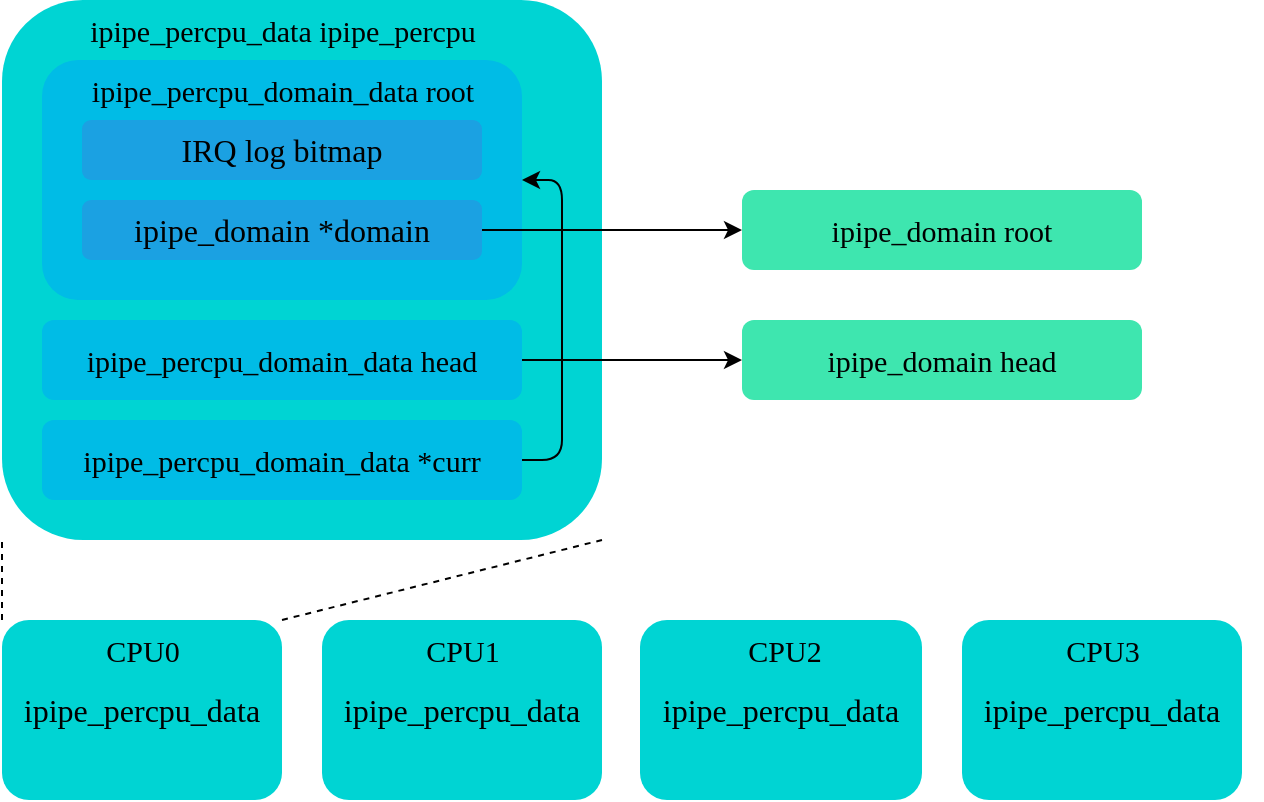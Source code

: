 <mxfile version="20.8.16" type="device"><diagram name="Page-1" id="0RmjcrKSJ0bgYXwa5yhU"><mxGraphModel dx="668" dy="637" grid="1" gridSize="10" guides="1" tooltips="1" connect="1" arrows="1" fold="1" page="1" pageScale="1" pageWidth="827" pageHeight="1169" math="0" shadow="0"><root><mxCell id="0"/><mxCell id="1" parent="0"/><mxCell id="Sw8evDKjZpZc5BdRN7Gm-6" value="" style="rounded=1;whiteSpace=wrap;html=1;fontFamily=Times New Roman;fontSize=16;fontColor=#000000;fillColor=#00D4D3;strokeColor=none;" parent="1" vertex="1"><mxGeometry x="20" y="100" width="300" height="270" as="geometry"/></mxCell><mxCell id="Sw8evDKjZpZc5BdRN7Gm-7" value="" style="rounded=1;whiteSpace=wrap;html=1;fillColor=#00BCE6;strokeColor=none;fontFamily=Times New Roman;fontSize=15;" parent="1" vertex="1"><mxGeometry x="40" y="130" width="240" height="120" as="geometry"/></mxCell><mxCell id="Sw8evDKjZpZc5BdRN7Gm-8" value="ipipe_percpu_data ipipe_percpu" style="text;html=1;align=center;verticalAlign=middle;resizable=0;points=[];autosize=1;strokeColor=none;fillColor=none;fontSize=15;fontFamily=Times New Roman;" parent="1" vertex="1"><mxGeometry x="50" y="100" width="220" height="30" as="geometry"/></mxCell><mxCell id="Sw8evDKjZpZc5BdRN7Gm-10" value="ipipe_percpu_domain_data *curr" style="rounded=1;whiteSpace=wrap;html=1;fillColor=#00BCE6;strokeColor=none;fontFamily=Times New Roman;fontSize=15;" parent="1" vertex="1"><mxGeometry x="40" y="310" width="240" height="40" as="geometry"/></mxCell><mxCell id="Sw8evDKjZpZc5BdRN7Gm-14" value="" style="endArrow=classic;html=1;rounded=1;fontFamily=Times New Roman;fontSize=15;exitX=1;exitY=0.5;exitDx=0;exitDy=0;entryX=1;entryY=0.5;entryDx=0;entryDy=0;" parent="1" source="Sw8evDKjZpZc5BdRN7Gm-10" target="Sw8evDKjZpZc5BdRN7Gm-7" edge="1"><mxGeometry width="50" height="50" relative="1" as="geometry"><mxPoint x="320" y="150" as="sourcePoint"/><mxPoint x="370" y="100" as="targetPoint"/><Array as="points"><mxPoint x="300" y="330"/><mxPoint x="300" y="190"/></Array></mxGeometry></mxCell><mxCell id="Sw8evDKjZpZc5BdRN7Gm-15" value="ipipe_percpu_domain_data root" style="text;html=1;align=center;verticalAlign=middle;resizable=0;points=[];autosize=1;strokeColor=none;fillColor=none;fontSize=15;fontFamily=Times New Roman;" parent="1" vertex="1"><mxGeometry x="55" y="130" width="210" height="30" as="geometry"/></mxCell><mxCell id="Sw8evDKjZpZc5BdRN7Gm-18" value="&lt;font&gt;IRQ log bitmap&lt;/font&gt;" style="rounded=1;whiteSpace=wrap;html=1;fontSize=16;fillColor=#1BA1E2;fontColor=#000000;strokeColor=none;fontFamily=Times New Roman;fontStyle=0;fillStyle=auto;gradientColor=none;container=0;" parent="1" vertex="1"><mxGeometry x="60" y="160" width="200" height="30" as="geometry"/></mxCell><mxCell id="VAeWjQTzUXXKa69CGSqZ-1" style="edgeStyle=orthogonalEdgeStyle;rounded=0;orthogonalLoop=1;jettySize=auto;html=1;exitX=1;exitY=0.5;exitDx=0;exitDy=0;entryX=0;entryY=0.5;entryDx=0;entryDy=0;" parent="1" source="Sw8evDKjZpZc5BdRN7Gm-19" target="VAeWjQTzUXXKa69CGSqZ-8" edge="1"><mxGeometry relative="1" as="geometry"><mxPoint x="400" y="210" as="targetPoint"/></mxGeometry></mxCell><mxCell id="Sw8evDKjZpZc5BdRN7Gm-19" value="&lt;font&gt;ipipe_domain *domain&lt;/font&gt;" style="rounded=1;whiteSpace=wrap;html=1;fontSize=16;fillColor=#1BA1E2;fontColor=#000000;strokeColor=none;fontFamily=Times New Roman;fontStyle=0;fillStyle=auto;gradientColor=none;container=0;" parent="1" vertex="1"><mxGeometry x="60" y="200" width="200" height="30" as="geometry"/></mxCell><mxCell id="VAeWjQTzUXXKa69CGSqZ-7" style="edgeStyle=orthogonalEdgeStyle;rounded=0;orthogonalLoop=1;jettySize=auto;html=1;exitX=1;exitY=0.5;exitDx=0;exitDy=0;entryX=0;entryY=0.5;entryDx=0;entryDy=0;" parent="1" source="Sw8evDKjZpZc5BdRN7Gm-22" target="VAeWjQTzUXXKa69CGSqZ-6" edge="1"><mxGeometry relative="1" as="geometry"/></mxCell><mxCell id="Sw8evDKjZpZc5BdRN7Gm-22" value="ipipe_percpu_domain_data head" style="rounded=1;whiteSpace=wrap;html=1;fillColor=#00BCE6;strokeColor=none;fontFamily=Times New Roman;fontSize=15;" parent="1" vertex="1"><mxGeometry x="40" y="260" width="240" height="40" as="geometry"/></mxCell><mxCell id="Sw8evDKjZpZc5BdRN7Gm-26" value="" style="group" parent="1" vertex="1" connectable="0"><mxGeometry x="20" y="410" width="140" height="90" as="geometry"/></mxCell><mxCell id="Sw8evDKjZpZc5BdRN7Gm-11" value="ipipe_percpu_data" style="rounded=1;whiteSpace=wrap;html=1;fontFamily=Times New Roman;fontSize=16;fontColor=#000000;fillColor=#00D4D3;strokeColor=none;" parent="Sw8evDKjZpZc5BdRN7Gm-26" vertex="1"><mxGeometry width="140" height="90" as="geometry"/></mxCell><mxCell id="VAeWjQTzUXXKa69CGSqZ-11" value="CPU0" style="text;html=1;align=center;verticalAlign=middle;resizable=0;points=[];autosize=1;strokeColor=none;fillColor=none;fontFamily=Times New Roman;fontSize=15;" parent="Sw8evDKjZpZc5BdRN7Gm-26" vertex="1"><mxGeometry x="40" width="60" height="30" as="geometry"/></mxCell><mxCell id="Sw8evDKjZpZc5BdRN7Gm-29" value="" style="group" parent="1" vertex="1" connectable="0"><mxGeometry x="180" y="410" width="140" height="90" as="geometry"/></mxCell><mxCell id="Sw8evDKjZpZc5BdRN7Gm-30" value="ipipe_percpu_data" style="rounded=1;whiteSpace=wrap;html=1;fontFamily=Times New Roman;fontSize=16;fontColor=#000000;fillColor=#00D4D3;strokeColor=none;" parent="Sw8evDKjZpZc5BdRN7Gm-29" vertex="1"><mxGeometry width="140" height="90" as="geometry"/></mxCell><mxCell id="VAeWjQTzUXXKa69CGSqZ-12" value="CPU1" style="text;html=1;align=center;verticalAlign=middle;resizable=0;points=[];autosize=1;strokeColor=none;fillColor=none;fontFamily=Times New Roman;fontSize=15;" parent="Sw8evDKjZpZc5BdRN7Gm-29" vertex="1"><mxGeometry x="40" width="60" height="30" as="geometry"/></mxCell><mxCell id="Sw8evDKjZpZc5BdRN7Gm-33" value="" style="group" parent="1" vertex="1" connectable="0"><mxGeometry x="339" y="410" width="141" height="90" as="geometry"/></mxCell><mxCell id="Sw8evDKjZpZc5BdRN7Gm-34" value="ipipe_percpu_data" style="rounded=1;whiteSpace=wrap;html=1;fontFamily=Times New Roman;fontSize=16;fontColor=#000000;fillColor=#00D4D3;strokeColor=none;" parent="Sw8evDKjZpZc5BdRN7Gm-33" vertex="1"><mxGeometry width="141" height="90" as="geometry"/></mxCell><mxCell id="VAeWjQTzUXXKa69CGSqZ-13" value="CPU2" style="text;html=1;align=center;verticalAlign=middle;resizable=0;points=[];autosize=1;strokeColor=none;fillColor=none;fontFamily=Times New Roman;fontSize=15;" parent="Sw8evDKjZpZc5BdRN7Gm-33" vertex="1"><mxGeometry x="42.3" width="60" height="30" as="geometry"/></mxCell><mxCell id="Sw8evDKjZpZc5BdRN7Gm-35" value="" style="group" parent="1" vertex="1" connectable="0"><mxGeometry x="500" y="410" width="150" height="90" as="geometry"/></mxCell><mxCell id="Sw8evDKjZpZc5BdRN7Gm-36" value="ipipe_percpu_data" style="rounded=1;whiteSpace=wrap;html=1;fontFamily=Times New Roman;fontSize=16;fontColor=#000000;fillColor=#00D4D3;strokeColor=none;" parent="Sw8evDKjZpZc5BdRN7Gm-35" vertex="1"><mxGeometry width="140" height="90" as="geometry"/></mxCell><mxCell id="VAeWjQTzUXXKa69CGSqZ-14" value="CPU3" style="text;html=1;align=center;verticalAlign=middle;resizable=0;points=[];autosize=1;strokeColor=none;fillColor=none;fontFamily=Times New Roman;fontSize=15;" parent="Sw8evDKjZpZc5BdRN7Gm-35" vertex="1"><mxGeometry x="40" width="60" height="30" as="geometry"/></mxCell><mxCell id="VAeWjQTzUXXKa69CGSqZ-6" value="ipipe_domain head" style="rounded=1;whiteSpace=wrap;html=1;fontFamily=Times New Roman;fontSize=15;fillColor=#3EE6AF;strokeColor=none;" parent="1" vertex="1"><mxGeometry x="390" y="260" width="200" height="40" as="geometry"/></mxCell><mxCell id="VAeWjQTzUXXKa69CGSqZ-8" value="ipipe_domain root" style="rounded=1;whiteSpace=wrap;html=1;fontFamily=Times New Roman;fontSize=15;fillColor=#3EE6AF;strokeColor=none;" parent="1" vertex="1"><mxGeometry x="390" y="195" width="200" height="40" as="geometry"/></mxCell><mxCell id="VAeWjQTzUXXKa69CGSqZ-9" value="" style="endArrow=none;dashed=1;html=1;rounded=0;entryX=0;entryY=1;entryDx=0;entryDy=0;strokeWidth=1;strokeColor=#000000;exitX=0;exitY=0;exitDx=0;exitDy=0;" parent="1" source="Sw8evDKjZpZc5BdRN7Gm-11" target="Sw8evDKjZpZc5BdRN7Gm-6" edge="1"><mxGeometry width="50" height="50" relative="1" as="geometry"><mxPoint x="20" y="440" as="sourcePoint"/><mxPoint x="470" y="350" as="targetPoint"/></mxGeometry></mxCell><mxCell id="VAeWjQTzUXXKa69CGSqZ-10" value="" style="endArrow=none;dashed=1;html=1;rounded=0;entryX=1;entryY=1;entryDx=0;entryDy=0;strokeWidth=1;strokeColor=#000000;exitX=1;exitY=0;exitDx=0;exitDy=0;" parent="1" source="Sw8evDKjZpZc5BdRN7Gm-11" target="Sw8evDKjZpZc5BdRN7Gm-6" edge="1"><mxGeometry width="50" height="50" relative="1" as="geometry"><mxPoint x="30" y="450" as="sourcePoint"/><mxPoint x="30" y="380.0" as="targetPoint"/></mxGeometry></mxCell></root></mxGraphModel></diagram></mxfile>
